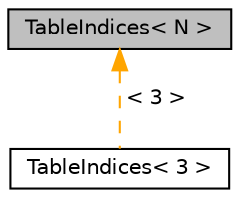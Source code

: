 digraph "TableIndices&lt; N &gt;"
{
 // LATEX_PDF_SIZE
  edge [fontname="Helvetica",fontsize="10",labelfontname="Helvetica",labelfontsize="10"];
  node [fontname="Helvetica",fontsize="10",shape=record];
  Node1 [label="TableIndices\< N \>",height=0.2,width=0.4,color="black", fillcolor="grey75", style="filled", fontcolor="black",tooltip=" "];
  Node1 -> Node2 [dir="back",color="orange",fontsize="10",style="dashed",label=" \< 3 \>" ,fontname="Helvetica"];
  Node2 [label="TableIndices\< 3 \>",height=0.2,width=0.4,color="black", fillcolor="white", style="filled",URL="$classTableIndices.html",tooltip=" "];
}
